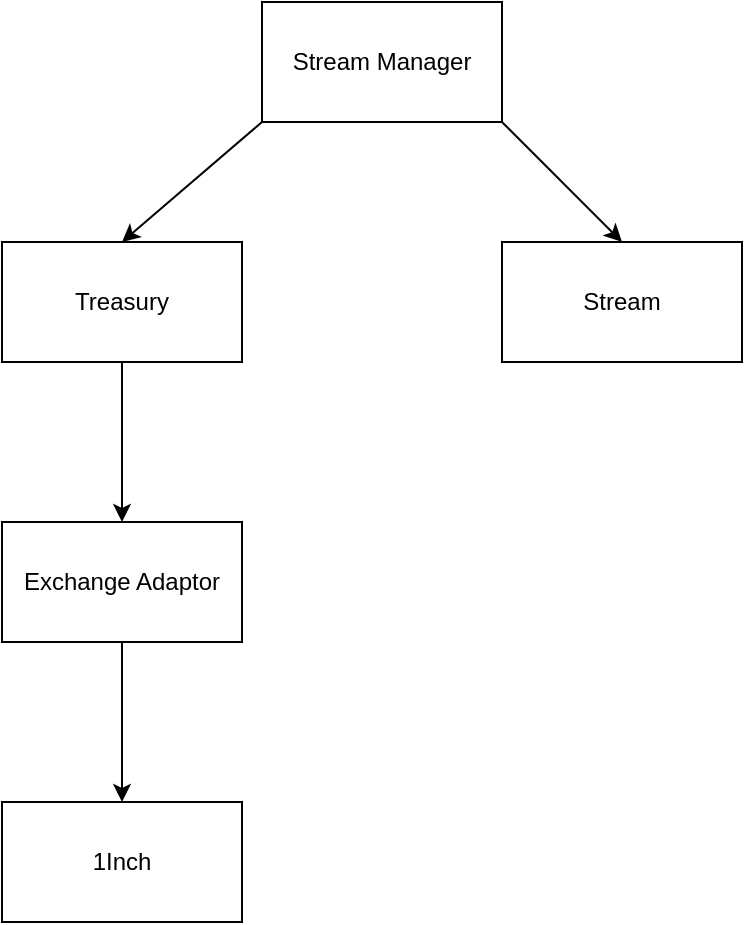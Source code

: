 <mxfile version="13.8.1" type="github" pages="3">
  <diagram id="RQpPOk5gB5-XfgSWKMVH" name="Structural Overview">
    <mxGraphModel dx="946" dy="518" grid="1" gridSize="10" guides="1" tooltips="1" connect="1" arrows="1" fold="1" page="1" pageScale="1" pageWidth="827" pageHeight="1169" math="0" shadow="0">
      <root>
        <mxCell id="0" />
        <mxCell id="1" parent="0" />
        <mxCell id="J0ssoO2-1Emzlfz0JQzF-1" value="Stream Manager" style="rounded=0;whiteSpace=wrap;html=1;" parent="1" vertex="1">
          <mxGeometry x="200" y="80" width="120" height="60" as="geometry" />
        </mxCell>
        <mxCell id="J0ssoO2-1Emzlfz0JQzF-8" value="" style="edgeStyle=orthogonalEdgeStyle;rounded=0;orthogonalLoop=1;jettySize=auto;html=1;" parent="1" source="J0ssoO2-1Emzlfz0JQzF-2" target="J0ssoO2-1Emzlfz0JQzF-7" edge="1">
          <mxGeometry relative="1" as="geometry" />
        </mxCell>
        <mxCell id="J0ssoO2-1Emzlfz0JQzF-2" value="Treasury" style="rounded=0;whiteSpace=wrap;html=1;" parent="1" vertex="1">
          <mxGeometry x="70" y="200" width="120" height="60" as="geometry" />
        </mxCell>
        <mxCell id="J0ssoO2-1Emzlfz0JQzF-4" value="" style="endArrow=classic;html=1;exitX=0;exitY=1;exitDx=0;exitDy=0;entryX=0.5;entryY=0;entryDx=0;entryDy=0;" parent="1" source="J0ssoO2-1Emzlfz0JQzF-1" target="J0ssoO2-1Emzlfz0JQzF-2" edge="1">
          <mxGeometry width="50" height="50" relative="1" as="geometry">
            <mxPoint x="160" y="210" as="sourcePoint" />
            <mxPoint x="80" y="160" as="targetPoint" />
          </mxGeometry>
        </mxCell>
        <mxCell id="J0ssoO2-1Emzlfz0JQzF-5" value="Stream" style="rounded=0;whiteSpace=wrap;html=1;" parent="1" vertex="1">
          <mxGeometry x="320" y="200" width="120" height="60" as="geometry" />
        </mxCell>
        <mxCell id="J0ssoO2-1Emzlfz0JQzF-6" value="" style="endArrow=classic;html=1;exitX=1;exitY=1;exitDx=0;exitDy=0;entryX=0.5;entryY=0;entryDx=0;entryDy=0;" parent="1" source="J0ssoO2-1Emzlfz0JQzF-1" target="J0ssoO2-1Emzlfz0JQzF-5" edge="1">
          <mxGeometry width="50" height="50" relative="1" as="geometry">
            <mxPoint x="420" y="140" as="sourcePoint" />
            <mxPoint x="300" y="160" as="targetPoint" />
          </mxGeometry>
        </mxCell>
        <mxCell id="J0ssoO2-1Emzlfz0JQzF-10" value="" style="edgeStyle=orthogonalEdgeStyle;rounded=0;orthogonalLoop=1;jettySize=auto;html=1;" parent="1" source="J0ssoO2-1Emzlfz0JQzF-7" target="J0ssoO2-1Emzlfz0JQzF-9" edge="1">
          <mxGeometry relative="1" as="geometry" />
        </mxCell>
        <mxCell id="J0ssoO2-1Emzlfz0JQzF-7" value="Exchange Adaptor" style="whiteSpace=wrap;html=1;rounded=0;" parent="1" vertex="1">
          <mxGeometry x="70" y="340" width="120" height="60" as="geometry" />
        </mxCell>
        <mxCell id="J0ssoO2-1Emzlfz0JQzF-9" value="1Inch" style="whiteSpace=wrap;html=1;rounded=0;" parent="1" vertex="1">
          <mxGeometry x="70" y="480" width="120" height="60" as="geometry" />
        </mxCell>
      </root>
    </mxGraphModel>
  </diagram>
  <diagram id="2c5hA6k-da-8D0cI8Lqc" name="Treasury">
    <mxGraphModel dx="946" dy="518" grid="1" gridSize="10" guides="1" tooltips="1" connect="1" arrows="1" fold="1" page="1" pageScale="1" pageWidth="827" pageHeight="1169" math="0" shadow="0">
      <root>
        <mxCell id="aZCYF7ROSy9W5zalCKX1-0" />
        <mxCell id="aZCYF7ROSy9W5zalCKX1-1" parent="aZCYF7ROSy9W5zalCKX1-0" />
        <mxCell id="aZCYF7ROSy9W5zalCKX1-4" value="" style="edgeStyle=orthogonalEdgeStyle;rounded=0;orthogonalLoop=1;jettySize=auto;html=1;" parent="aZCYF7ROSy9W5zalCKX1-1" source="aZCYF7ROSy9W5zalCKX1-2" target="aZCYF7ROSy9W5zalCKX1-3" edge="1">
          <mxGeometry relative="1" as="geometry" />
        </mxCell>
        <mxCell id="aZCYF7ROSy9W5zalCKX1-2" value="Deposit" style="rounded=0;whiteSpace=wrap;html=1;fillColor=#dae8fc;strokeColor=#6c8ebf;" parent="aZCYF7ROSy9W5zalCKX1-1" vertex="1">
          <mxGeometry x="80" y="40" width="120" height="60" as="geometry" />
        </mxCell>
        <mxCell id="aZCYF7ROSy9W5zalCKX1-3" value="Increase token balance for address" style="whiteSpace=wrap;html=1;rounded=0;fillColor=#d5e8d4;strokeColor=#82b366;" parent="aZCYF7ROSy9W5zalCKX1-1" vertex="1">
          <mxGeometry x="80" y="140" width="120" height="60" as="geometry" />
        </mxCell>
        <mxCell id="aZCYF7ROSy9W5zalCKX1-9" value="" style="edgeStyle=orthogonalEdgeStyle;rounded=0;orthogonalLoop=1;jettySize=auto;html=1;" parent="aZCYF7ROSy9W5zalCKX1-1" source="aZCYF7ROSy9W5zalCKX1-6" target="aZCYF7ROSy9W5zalCKX1-8" edge="1">
          <mxGeometry relative="1" as="geometry" />
        </mxCell>
        <mxCell id="aZCYF7ROSy9W5zalCKX1-6" value="Withdraw" style="rounded=0;whiteSpace=wrap;html=1;fillColor=#dae8fc;strokeColor=#6c8ebf;" parent="aZCYF7ROSy9W5zalCKX1-1" vertex="1">
          <mxGeometry x="430" y="40" width="120" height="60" as="geometry" />
        </mxCell>
        <mxCell id="aZCYF7ROSy9W5zalCKX1-11" value="" style="edgeStyle=orthogonalEdgeStyle;rounded=0;orthogonalLoop=1;jettySize=auto;html=1;" parent="aZCYF7ROSy9W5zalCKX1-1" source="aZCYF7ROSy9W5zalCKX1-8" target="aZCYF7ROSy9W5zalCKX1-10" edge="1">
          <mxGeometry relative="1" as="geometry" />
        </mxCell>
        <mxCell id="aZCYF7ROSy9W5zalCKX1-12" value="No" style="edgeLabel;html=1;align=center;verticalAlign=middle;resizable=0;points=[];" parent="aZCYF7ROSy9W5zalCKX1-11" vertex="1" connectable="0">
          <mxGeometry x="0.143" y="4" relative="1" as="geometry">
            <mxPoint as="offset" />
          </mxGeometry>
        </mxCell>
        <mxCell id="aZCYF7ROSy9W5zalCKX1-14" value="Yes" style="edgeStyle=orthogonalEdgeStyle;rounded=0;orthogonalLoop=1;jettySize=auto;html=1;" parent="aZCYF7ROSy9W5zalCKX1-1" source="aZCYF7ROSy9W5zalCKX1-8" target="aZCYF7ROSy9W5zalCKX1-13" edge="1">
          <mxGeometry relative="1" as="geometry" />
        </mxCell>
        <mxCell id="aZCYF7ROSy9W5zalCKX1-8" value="&lt;font style=&quot;font-size: 9px&quot;&gt;Has sufficient&lt;br&gt;&amp;nbsp;available balance&lt;/font&gt;" style="rhombus;whiteSpace=wrap;html=1;rounded=0;fillColor=#fff2cc;strokeColor=#d6b656;" parent="aZCYF7ROSy9W5zalCKX1-1" vertex="1">
          <mxGeometry x="440" y="140" width="100" height="100" as="geometry" />
        </mxCell>
        <mxCell id="aZCYF7ROSy9W5zalCKX1-10" value="Revert" style="whiteSpace=wrap;html=1;rounded=0;fillColor=#f8cecc;strokeColor=#b85450;" parent="aZCYF7ROSy9W5zalCKX1-1" vertex="1">
          <mxGeometry x="610" y="160" width="120" height="60" as="geometry" />
        </mxCell>
        <mxCell id="aZCYF7ROSy9W5zalCKX1-13" value="Decrease token balance for address" style="whiteSpace=wrap;html=1;rounded=0;fillColor=#d5e8d4;strokeColor=#82b366;" parent="aZCYF7ROSy9W5zalCKX1-1" vertex="1">
          <mxGeometry x="430" y="280" width="120" height="60" as="geometry" />
        </mxCell>
        <mxCell id="aZCYF7ROSy9W5zalCKX1-17" value="" style="edgeStyle=orthogonalEdgeStyle;rounded=0;orthogonalLoop=1;jettySize=auto;html=1;" parent="aZCYF7ROSy9W5zalCKX1-1" source="aZCYF7ROSy9W5zalCKX1-15" target="aZCYF7ROSy9W5zalCKX1-16" edge="1">
          <mxGeometry relative="1" as="geometry" />
        </mxCell>
        <mxCell id="aZCYF7ROSy9W5zalCKX1-15" value="Allocate Funds" style="rounded=0;whiteSpace=wrap;html=1;fillColor=#dae8fc;strokeColor=#6c8ebf;" parent="aZCYF7ROSy9W5zalCKX1-1" vertex="1">
          <mxGeometry x="80" y="410" width="120" height="60" as="geometry" />
        </mxCell>
        <mxCell id="aZCYF7ROSy9W5zalCKX1-21" value="" style="edgeStyle=orthogonalEdgeStyle;rounded=0;orthogonalLoop=1;jettySize=auto;html=1;" parent="aZCYF7ROSy9W5zalCKX1-1" source="aZCYF7ROSy9W5zalCKX1-16" target="aZCYF7ROSy9W5zalCKX1-20" edge="1">
          <mxGeometry relative="1" as="geometry" />
        </mxCell>
        <mxCell id="aZCYF7ROSy9W5zalCKX1-22" value="No" style="edgeLabel;html=1;align=center;verticalAlign=middle;resizable=0;points=[];" parent="aZCYF7ROSy9W5zalCKX1-21" vertex="1" connectable="0">
          <mxGeometry x="-0.28" y="-2" relative="1" as="geometry">
            <mxPoint as="offset" />
          </mxGeometry>
        </mxCell>
        <mxCell id="aZCYF7ROSy9W5zalCKX1-24" value="" style="edgeStyle=orthogonalEdgeStyle;rounded=0;orthogonalLoop=1;jettySize=auto;html=1;" parent="aZCYF7ROSy9W5zalCKX1-1" source="aZCYF7ROSy9W5zalCKX1-16" target="aZCYF7ROSy9W5zalCKX1-23" edge="1">
          <mxGeometry relative="1" as="geometry" />
        </mxCell>
        <mxCell id="aZCYF7ROSy9W5zalCKX1-25" value="Yes" style="edgeLabel;html=1;align=center;verticalAlign=middle;resizable=0;points=[];" parent="aZCYF7ROSy9W5zalCKX1-24" vertex="1" connectable="0">
          <mxGeometry x="-0.36" y="2" relative="1" as="geometry">
            <mxPoint as="offset" />
          </mxGeometry>
        </mxCell>
        <mxCell id="aZCYF7ROSy9W5zalCKX1-16" value="&lt;font style=&quot;font-size: 9px&quot;&gt;Has sufficient&lt;br&gt;&amp;nbsp;available balance&lt;/font&gt;" style="rhombus;whiteSpace=wrap;html=1;rounded=0;fillColor=#fff2cc;strokeColor=#d6b656;" parent="aZCYF7ROSy9W5zalCKX1-1" vertex="1">
          <mxGeometry x="90" y="510" width="100" height="100" as="geometry" />
        </mxCell>
        <mxCell id="aZCYF7ROSy9W5zalCKX1-20" value="Revert" style="whiteSpace=wrap;html=1;rounded=0;fillColor=#f8cecc;strokeColor=#b85450;" parent="aZCYF7ROSy9W5zalCKX1-1" vertex="1">
          <mxGeometry x="240" y="530" width="120" height="60" as="geometry" />
        </mxCell>
        <mxCell id="aZCYF7ROSy9W5zalCKX1-23" value="Decrease available funds, increase allocated funds" style="rounded=0;whiteSpace=wrap;html=1;fillColor=#d5e8d4;strokeColor=#82b366;" parent="aZCYF7ROSy9W5zalCKX1-1" vertex="1">
          <mxGeometry x="80" y="700" width="120" height="60" as="geometry" />
        </mxCell>
        <mxCell id="aZCYF7ROSy9W5zalCKX1-26" value="" style="edgeStyle=orthogonalEdgeStyle;rounded=0;orthogonalLoop=1;jettySize=auto;html=1;" parent="aZCYF7ROSy9W5zalCKX1-1" source="aZCYF7ROSy9W5zalCKX1-27" target="aZCYF7ROSy9W5zalCKX1-32" edge="1">
          <mxGeometry relative="1" as="geometry" />
        </mxCell>
        <mxCell id="aZCYF7ROSy9W5zalCKX1-27" value="Deallocate Funds" style="rounded=0;whiteSpace=wrap;html=1;fillColor=#dae8fc;strokeColor=#6c8ebf;" parent="aZCYF7ROSy9W5zalCKX1-1" vertex="1">
          <mxGeometry x="430" y="410" width="120" height="60" as="geometry" />
        </mxCell>
        <mxCell id="aZCYF7ROSy9W5zalCKX1-28" value="" style="edgeStyle=orthogonalEdgeStyle;rounded=0;orthogonalLoop=1;jettySize=auto;html=1;" parent="aZCYF7ROSy9W5zalCKX1-1" source="aZCYF7ROSy9W5zalCKX1-32" target="aZCYF7ROSy9W5zalCKX1-33" edge="1">
          <mxGeometry relative="1" as="geometry" />
        </mxCell>
        <mxCell id="aZCYF7ROSy9W5zalCKX1-29" value="No" style="edgeLabel;html=1;align=center;verticalAlign=middle;resizable=0;points=[];" parent="aZCYF7ROSy9W5zalCKX1-28" vertex="1" connectable="0">
          <mxGeometry x="-0.28" y="-2" relative="1" as="geometry">
            <mxPoint as="offset" />
          </mxGeometry>
        </mxCell>
        <mxCell id="aZCYF7ROSy9W5zalCKX1-30" value="" style="edgeStyle=orthogonalEdgeStyle;rounded=0;orthogonalLoop=1;jettySize=auto;html=1;" parent="aZCYF7ROSy9W5zalCKX1-1" source="aZCYF7ROSy9W5zalCKX1-32" target="aZCYF7ROSy9W5zalCKX1-34" edge="1">
          <mxGeometry relative="1" as="geometry" />
        </mxCell>
        <mxCell id="aZCYF7ROSy9W5zalCKX1-31" value="Yes" style="edgeLabel;html=1;align=center;verticalAlign=middle;resizable=0;points=[];" parent="aZCYF7ROSy9W5zalCKX1-30" vertex="1" connectable="0">
          <mxGeometry x="-0.36" y="2" relative="1" as="geometry">
            <mxPoint as="offset" />
          </mxGeometry>
        </mxCell>
        <mxCell id="aZCYF7ROSy9W5zalCKX1-32" value="&lt;font style=&quot;font-size: 9px&quot;&gt;Has sufficient&lt;br&gt;&amp;nbsp;allocated funds&lt;/font&gt;" style="rhombus;whiteSpace=wrap;html=1;rounded=0;fillColor=#fff2cc;strokeColor=#d6b656;" parent="aZCYF7ROSy9W5zalCKX1-1" vertex="1">
          <mxGeometry x="440" y="510" width="100" height="100" as="geometry" />
        </mxCell>
        <mxCell id="aZCYF7ROSy9W5zalCKX1-33" value="Revert" style="whiteSpace=wrap;html=1;rounded=0;fillColor=#f8cecc;strokeColor=#b85450;" parent="aZCYF7ROSy9W5zalCKX1-1" vertex="1">
          <mxGeometry x="590" y="530" width="120" height="60" as="geometry" />
        </mxCell>
        <mxCell id="aZCYF7ROSy9W5zalCKX1-34" value="Increase available funds, decrease allocated funds" style="rounded=0;whiteSpace=wrap;html=1;fillColor=#d5e8d4;strokeColor=#82b366;" parent="aZCYF7ROSy9W5zalCKX1-1" vertex="1">
          <mxGeometry x="430" y="700" width="120" height="60" as="geometry" />
        </mxCell>
        <mxCell id="aZCYF7ROSy9W5zalCKX1-35" value="" style="edgeStyle=orthogonalEdgeStyle;rounded=0;orthogonalLoop=1;jettySize=auto;html=1;" parent="aZCYF7ROSy9W5zalCKX1-1" source="aZCYF7ROSy9W5zalCKX1-36" target="aZCYF7ROSy9W5zalCKX1-41" edge="1">
          <mxGeometry relative="1" as="geometry" />
        </mxCell>
        <mxCell id="aZCYF7ROSy9W5zalCKX1-36" value="Transfer Funds" style="rounded=0;whiteSpace=wrap;html=1;fillColor=#dae8fc;strokeColor=#6c8ebf;" parent="aZCYF7ROSy9W5zalCKX1-1" vertex="1">
          <mxGeometry x="80" y="800" width="120" height="60" as="geometry" />
        </mxCell>
        <mxCell id="aZCYF7ROSy9W5zalCKX1-37" value="" style="edgeStyle=orthogonalEdgeStyle;rounded=0;orthogonalLoop=1;jettySize=auto;html=1;" parent="aZCYF7ROSy9W5zalCKX1-1" source="aZCYF7ROSy9W5zalCKX1-41" target="aZCYF7ROSy9W5zalCKX1-42" edge="1">
          <mxGeometry relative="1" as="geometry" />
        </mxCell>
        <mxCell id="aZCYF7ROSy9W5zalCKX1-38" value="No" style="edgeLabel;html=1;align=center;verticalAlign=middle;resizable=0;points=[];" parent="aZCYF7ROSy9W5zalCKX1-37" vertex="1" connectable="0">
          <mxGeometry x="-0.28" y="-2" relative="1" as="geometry">
            <mxPoint as="offset" />
          </mxGeometry>
        </mxCell>
        <mxCell id="aZCYF7ROSy9W5zalCKX1-39" value="" style="edgeStyle=orthogonalEdgeStyle;rounded=0;orthogonalLoop=1;jettySize=auto;html=1;" parent="aZCYF7ROSy9W5zalCKX1-1" source="aZCYF7ROSy9W5zalCKX1-41" target="aZCYF7ROSy9W5zalCKX1-43" edge="1">
          <mxGeometry relative="1" as="geometry" />
        </mxCell>
        <mxCell id="aZCYF7ROSy9W5zalCKX1-40" value="Yes" style="edgeLabel;html=1;align=center;verticalAlign=middle;resizable=0;points=[];" parent="aZCYF7ROSy9W5zalCKX1-39" vertex="1" connectable="0">
          <mxGeometry x="-0.36" y="2" relative="1" as="geometry">
            <mxPoint as="offset" />
          </mxGeometry>
        </mxCell>
        <mxCell id="aZCYF7ROSy9W5zalCKX1-41" value="&lt;span style=&quot;font-size: 9px&quot;&gt;Has sufficient&lt;/span&gt;&lt;br style=&quot;font-size: 9px&quot;&gt;&lt;span style=&quot;font-size: 9px&quot;&gt;&amp;nbsp;allocated funds&lt;/span&gt;" style="rhombus;whiteSpace=wrap;html=1;rounded=0;fillColor=#fff2cc;strokeColor=#d6b656;" parent="aZCYF7ROSy9W5zalCKX1-1" vertex="1">
          <mxGeometry x="90" y="900" width="100" height="100" as="geometry" />
        </mxCell>
        <mxCell id="aZCYF7ROSy9W5zalCKX1-42" value="Revert" style="whiteSpace=wrap;html=1;rounded=0;fillColor=#f8cecc;strokeColor=#b85450;" parent="aZCYF7ROSy9W5zalCKX1-1" vertex="1">
          <mxGeometry x="240" y="920" width="120" height="60" as="geometry" />
        </mxCell>
        <mxCell id="aZCYF7ROSy9W5zalCKX1-43" value="Decrease balance of _from and increase balance of _to" style="rounded=0;whiteSpace=wrap;html=1;fillColor=#d5e8d4;strokeColor=#82b366;" parent="aZCYF7ROSy9W5zalCKX1-1" vertex="1">
          <mxGeometry x="80" y="1090" width="120" height="60" as="geometry" />
        </mxCell>
        <mxCell id="aZCYF7ROSy9W5zalCKX1-52" value="" style="edgeStyle=orthogonalEdgeStyle;rounded=0;orthogonalLoop=1;jettySize=auto;html=1;" parent="aZCYF7ROSy9W5zalCKX1-1" source="aZCYF7ROSy9W5zalCKX1-53" target="aZCYF7ROSy9W5zalCKX1-58" edge="1">
          <mxGeometry relative="1" as="geometry" />
        </mxCell>
        <mxCell id="aZCYF7ROSy9W5zalCKX1-53" value="WithdrawAs" style="rounded=0;whiteSpace=wrap;html=1;fillColor=#dae8fc;strokeColor=#6c8ebf;" parent="aZCYF7ROSy9W5zalCKX1-1" vertex="1">
          <mxGeometry x="430" y="800" width="120" height="60" as="geometry" />
        </mxCell>
        <mxCell id="aZCYF7ROSy9W5zalCKX1-54" value="" style="edgeStyle=orthogonalEdgeStyle;rounded=0;orthogonalLoop=1;jettySize=auto;html=1;" parent="aZCYF7ROSy9W5zalCKX1-1" source="aZCYF7ROSy9W5zalCKX1-58" target="aZCYF7ROSy9W5zalCKX1-59" edge="1">
          <mxGeometry relative="1" as="geometry" />
        </mxCell>
        <mxCell id="aZCYF7ROSy9W5zalCKX1-55" value="No" style="edgeLabel;html=1;align=center;verticalAlign=middle;resizable=0;points=[];" parent="aZCYF7ROSy9W5zalCKX1-54" vertex="1" connectable="0">
          <mxGeometry x="-0.28" y="-2" relative="1" as="geometry">
            <mxPoint as="offset" />
          </mxGeometry>
        </mxCell>
        <mxCell id="aZCYF7ROSy9W5zalCKX1-56" value="" style="edgeStyle=orthogonalEdgeStyle;rounded=0;orthogonalLoop=1;jettySize=auto;html=1;" parent="aZCYF7ROSy9W5zalCKX1-1" source="aZCYF7ROSy9W5zalCKX1-58" target="aZCYF7ROSy9W5zalCKX1-60" edge="1">
          <mxGeometry relative="1" as="geometry" />
        </mxCell>
        <mxCell id="aZCYF7ROSy9W5zalCKX1-57" value="Yes" style="edgeLabel;html=1;align=center;verticalAlign=middle;resizable=0;points=[];" parent="aZCYF7ROSy9W5zalCKX1-56" vertex="1" connectable="0">
          <mxGeometry x="-0.36" y="2" relative="1" as="geometry">
            <mxPoint as="offset" />
          </mxGeometry>
        </mxCell>
        <mxCell id="aZCYF7ROSy9W5zalCKX1-58" value="&lt;span style=&quot;font-size: 9px&quot;&gt;Has sufficient&lt;/span&gt;&lt;br style=&quot;font-size: 9px&quot;&gt;&lt;span style=&quot;font-size: 9px&quot;&gt;&amp;nbsp;available balance&lt;/span&gt;" style="rhombus;whiteSpace=wrap;html=1;rounded=0;fillColor=#fff2cc;strokeColor=#d6b656;" parent="aZCYF7ROSy9W5zalCKX1-1" vertex="1">
          <mxGeometry x="440" y="900" width="100" height="100" as="geometry" />
        </mxCell>
        <mxCell id="aZCYF7ROSy9W5zalCKX1-59" value="Revert" style="whiteSpace=wrap;html=1;rounded=0;fillColor=#f8cecc;strokeColor=#b85450;" parent="aZCYF7ROSy9W5zalCKX1-1" vertex="1">
          <mxGeometry x="590" y="920" width="120" height="60" as="geometry" />
        </mxCell>
        <mxCell id="aZCYF7ROSy9W5zalCKX1-60" value="Swap token via 1inch" style="rounded=0;whiteSpace=wrap;html=1;fillColor=#d5e8d4;strokeColor=#82b366;" parent="aZCYF7ROSy9W5zalCKX1-1" vertex="1">
          <mxGeometry x="430" y="1090" width="120" height="60" as="geometry" />
        </mxCell>
        <mxCell id="aZCYF7ROSy9W5zalCKX1-61" value="" style="shape=image;verticalLabelPosition=bottom;labelBackgroundColor=#ffffff;verticalAlign=top;aspect=fixed;imageAspect=0;image=https://1inch.exchange/assets/logo.svg;" parent="aZCYF7ROSy9W5zalCKX1-1" vertex="1">
          <mxGeometry x="590" y="1000" width="120" height="150" as="geometry" />
        </mxCell>
      </root>
    </mxGraphModel>
  </diagram>
  <diagram id="zKqY_2lNSOLGjUEqkRqv" name="Stream">
    <mxGraphModel dx="946" dy="518" grid="1" gridSize="10" guides="1" tooltips="1" connect="1" arrows="1" fold="1" page="1" pageScale="1" pageWidth="827" pageHeight="1169" math="0" shadow="0">
      <root>
        <mxCell id="6e4VLR58HWhX286N4Tfz-0" />
        <mxCell id="6e4VLR58HWhX286N4Tfz-1" parent="6e4VLR58HWhX286N4Tfz-0" />
        <mxCell id="XP3KQUoHiulQaQNEzh06-0" value="" style="edgeStyle=orthogonalEdgeStyle;rounded=0;orthogonalLoop=1;jettySize=auto;html=1;" edge="1" parent="6e4VLR58HWhX286N4Tfz-1" source="XP3KQUoHiulQaQNEzh06-1" target="XP3KQUoHiulQaQNEzh06-5">
          <mxGeometry relative="1" as="geometry" />
        </mxCell>
        <mxCell id="XP3KQUoHiulQaQNEzh06-1" value="Create Stream" style="rounded=0;whiteSpace=wrap;html=1;fillColor=#dae8fc;strokeColor=#6c8ebf;" vertex="1" parent="6e4VLR58HWhX286N4Tfz-1">
          <mxGeometry x="40" y="40" width="120" height="60" as="geometry" />
        </mxCell>
        <mxCell id="XP3KQUoHiulQaQNEzh06-2" value="" style="edgeStyle=orthogonalEdgeStyle;rounded=0;orthogonalLoop=1;jettySize=auto;html=1;" edge="1" parent="6e4VLR58HWhX286N4Tfz-1" source="XP3KQUoHiulQaQNEzh06-5" target="XP3KQUoHiulQaQNEzh06-6">
          <mxGeometry relative="1" as="geometry" />
        </mxCell>
        <mxCell id="XP3KQUoHiulQaQNEzh06-3" value="No" style="edgeLabel;html=1;align=center;verticalAlign=middle;resizable=0;points=[];" vertex="1" connectable="0" parent="XP3KQUoHiulQaQNEzh06-2">
          <mxGeometry x="0.143" y="4" relative="1" as="geometry">
            <mxPoint as="offset" />
          </mxGeometry>
        </mxCell>
        <mxCell id="XP3KQUoHiulQaQNEzh06-4" value="Yes" style="edgeStyle=orthogonalEdgeStyle;rounded=0;orthogonalLoop=1;jettySize=auto;html=1;" edge="1" parent="6e4VLR58HWhX286N4Tfz-1" source="XP3KQUoHiulQaQNEzh06-5" target="XP3KQUoHiulQaQNEzh06-7">
          <mxGeometry relative="1" as="geometry" />
        </mxCell>
        <mxCell id="XP3KQUoHiulQaQNEzh06-5" value="&lt;font style=&quot;font-size: 9px&quot;&gt;Has sufficient&lt;br&gt;&amp;nbsp;available balance&lt;/font&gt;" style="rhombus;whiteSpace=wrap;html=1;rounded=0;fillColor=#fff2cc;strokeColor=#d6b656;" vertex="1" parent="6e4VLR58HWhX286N4Tfz-1">
          <mxGeometry x="50" y="140" width="100" height="100" as="geometry" />
        </mxCell>
        <mxCell id="XP3KQUoHiulQaQNEzh06-6" value="Revert" style="whiteSpace=wrap;html=1;rounded=0;fillColor=#f8cecc;strokeColor=#b85450;" vertex="1" parent="6e4VLR58HWhX286N4Tfz-1">
          <mxGeometry x="220" y="160" width="120" height="60" as="geometry" />
        </mxCell>
        <mxCell id="XP3KQUoHiulQaQNEzh06-9" value="" style="edgeStyle=orthogonalEdgeStyle;rounded=0;orthogonalLoop=1;jettySize=auto;html=1;" edge="1" parent="6e4VLR58HWhX286N4Tfz-1" source="XP3KQUoHiulQaQNEzh06-7" target="XP3KQUoHiulQaQNEzh06-8">
          <mxGeometry relative="1" as="geometry" />
        </mxCell>
        <mxCell id="XP3KQUoHiulQaQNEzh06-7" value="Decrease token balance for sender" style="whiteSpace=wrap;html=1;rounded=0;fillColor=#f5f5f5;strokeColor=#666666;fontColor=#333333;" vertex="1" parent="6e4VLR58HWhX286N4Tfz-1">
          <mxGeometry x="40" y="280" width="120" height="60" as="geometry" />
        </mxCell>
        <mxCell id="XP3KQUoHiulQaQNEzh06-8" value="Create payment stream to recipient" style="whiteSpace=wrap;html=1;rounded=0;strokeColor=#82b366;fillColor=#d5e8d4;" vertex="1" parent="6e4VLR58HWhX286N4Tfz-1">
          <mxGeometry x="220" y="280" width="120" height="60" as="geometry" />
        </mxCell>
        <mxCell id="XP3KQUoHiulQaQNEzh06-10" value="" style="edgeStyle=orthogonalEdgeStyle;rounded=0;orthogonalLoop=1;jettySize=auto;html=1;" edge="1" parent="6e4VLR58HWhX286N4Tfz-1" source="XP3KQUoHiulQaQNEzh06-11" target="XP3KQUoHiulQaQNEzh06-15">
          <mxGeometry relative="1" as="geometry" />
        </mxCell>
        <mxCell id="XP3KQUoHiulQaQNEzh06-11" value="Withdraw" style="rounded=0;whiteSpace=wrap;html=1;fillColor=#dae8fc;strokeColor=#6c8ebf;" vertex="1" parent="6e4VLR58HWhX286N4Tfz-1">
          <mxGeometry x="390" y="40" width="120" height="60" as="geometry" />
        </mxCell>
        <mxCell id="XP3KQUoHiulQaQNEzh06-12" value="" style="edgeStyle=orthogonalEdgeStyle;rounded=0;orthogonalLoop=1;jettySize=auto;html=1;" edge="1" parent="6e4VLR58HWhX286N4Tfz-1" source="XP3KQUoHiulQaQNEzh06-15" target="XP3KQUoHiulQaQNEzh06-16">
          <mxGeometry relative="1" as="geometry" />
        </mxCell>
        <mxCell id="XP3KQUoHiulQaQNEzh06-13" value="No" style="edgeLabel;html=1;align=center;verticalAlign=middle;resizable=0;points=[];" vertex="1" connectable="0" parent="XP3KQUoHiulQaQNEzh06-12">
          <mxGeometry x="0.143" y="4" relative="1" as="geometry">
            <mxPoint as="offset" />
          </mxGeometry>
        </mxCell>
        <mxCell id="XP3KQUoHiulQaQNEzh06-14" value="Yes" style="edgeStyle=orthogonalEdgeStyle;rounded=0;orthogonalLoop=1;jettySize=auto;html=1;" edge="1" parent="6e4VLR58HWhX286N4Tfz-1" source="XP3KQUoHiulQaQNEzh06-15" target="XP3KQUoHiulQaQNEzh06-18">
          <mxGeometry relative="1" as="geometry" />
        </mxCell>
        <mxCell id="XP3KQUoHiulQaQNEzh06-15" value="&lt;font style=&quot;font-size: 9px&quot;&gt;Has sufficient&lt;br&gt;&amp;nbsp;accrued balance&lt;/font&gt;" style="rhombus;whiteSpace=wrap;html=1;rounded=0;fillColor=#fff2cc;strokeColor=#d6b656;" vertex="1" parent="6e4VLR58HWhX286N4Tfz-1">
          <mxGeometry x="400" y="140" width="100" height="100" as="geometry" />
        </mxCell>
        <mxCell id="XP3KQUoHiulQaQNEzh06-16" value="Revert" style="whiteSpace=wrap;html=1;rounded=0;fillColor=#f8cecc;strokeColor=#b85450;" vertex="1" parent="6e4VLR58HWhX286N4Tfz-1">
          <mxGeometry x="570" y="160" width="120" height="60" as="geometry" />
        </mxCell>
        <mxCell id="XP3KQUoHiulQaQNEzh06-17" value="" style="edgeStyle=orthogonalEdgeStyle;rounded=0;orthogonalLoop=1;jettySize=auto;html=1;" edge="1" parent="6e4VLR58HWhX286N4Tfz-1" source="XP3KQUoHiulQaQNEzh06-18" target="XP3KQUoHiulQaQNEzh06-19">
          <mxGeometry relative="1" as="geometry" />
        </mxCell>
        <mxCell id="XP3KQUoHiulQaQNEzh06-18" value="Increase token balance for recipent&amp;nbsp;" style="whiteSpace=wrap;html=1;rounded=0;fillColor=#f5f5f5;strokeColor=#666666;fontColor=#333333;" vertex="1" parent="6e4VLR58HWhX286N4Tfz-1">
          <mxGeometry x="390" y="280" width="120" height="60" as="geometry" />
        </mxCell>
        <mxCell id="XP3KQUoHiulQaQNEzh06-19" value="Decrease available funds in stream" style="whiteSpace=wrap;html=1;rounded=0;strokeColor=#82b366;fillColor=#d5e8d4;" vertex="1" parent="6e4VLR58HWhX286N4Tfz-1">
          <mxGeometry x="570" y="280" width="120" height="60" as="geometry" />
        </mxCell>
      </root>
    </mxGraphModel>
  </diagram>
</mxfile>
